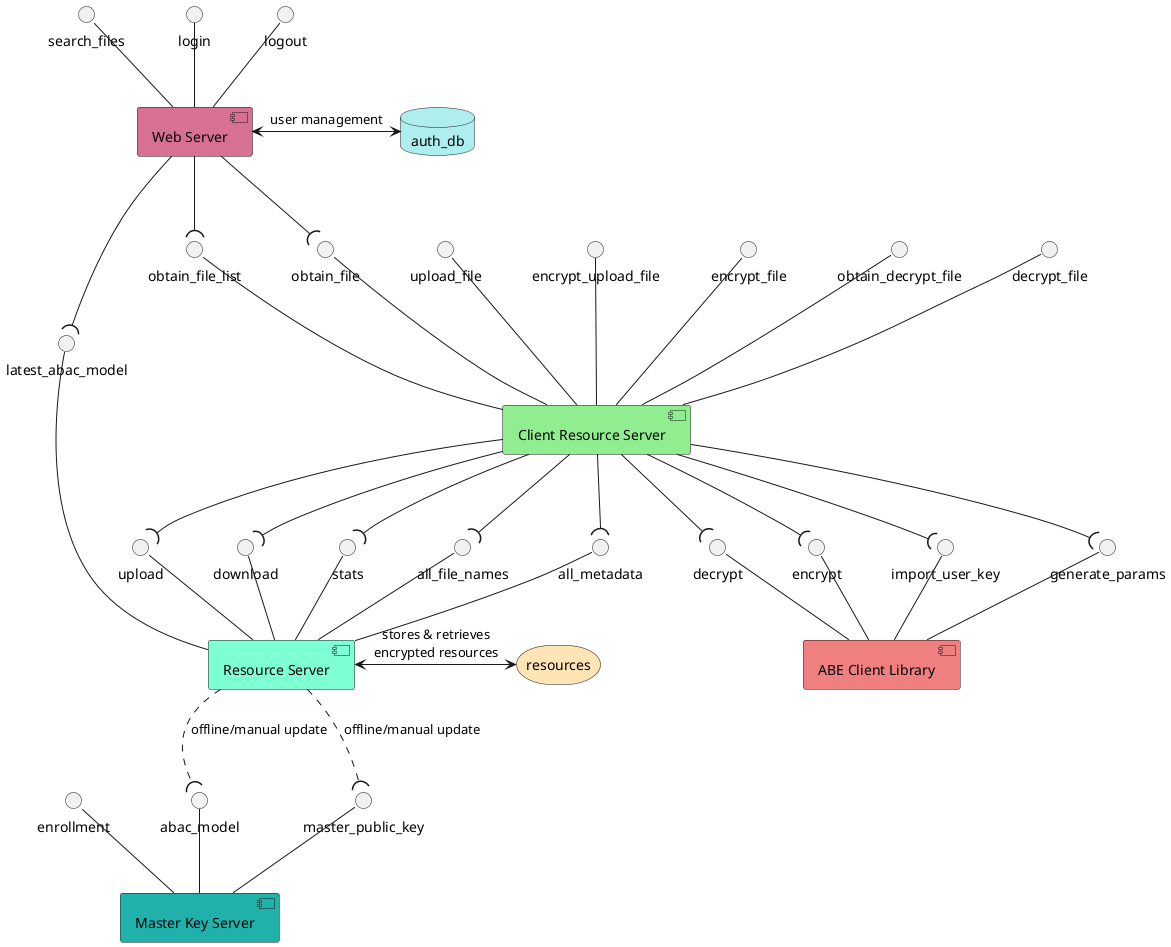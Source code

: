 @startuml
'define deployment entities
database auth_db #PaleTurquoise
storage resources #Moccasin

'define components
component [Resource Server] as rs #Aquamarine
component [Web Server] as ws #PaleVioletRed
component [Master Key Server] as mks #LightSeaGreen
component [Client Resource Server] as crs #LightGreen
component [ABE Client Library] as abecl #LightCoral

'define links to deployment entities
rs <-right-> resources: "stores & retrieves\nencrypted resources"
ws <-right-> auth_db: "user management"

'define interfaces for mks, rs & abecl
abac_model -- mks
enrollment -- mks
master_public_key -- mks
upload -- rs
download -- rs
stats -- rs
all_file_names -- rs
all_metadata -- rs
latest_abac_model -- rs
decrypt -- abecl
encrypt -- abecl
import_user_key -- abecl
generate_params -- abecl

'define use of interfaces for crs & rs
crs -down-( upload
crs -down-( download
crs -down-( stats
crs -down-( all_file_names
crs -down-( all_metadata
crs -down-( decrypt
crs -down-( encrypt
crs -down-( import_user_key
crs -down-( generate_params
rs ..( abac_model: "offline/manual update"
rs ..( master_public_key: "offline/manual update"

'define interfaces for crs & ws
obtain_file_list -- crs
upload_file -- crs
encrypt_upload_file -- crs
encrypt_file -- crs
obtain_file -- crs
obtain_decrypt_file -- crs
decrypt_file -- crs
search_files -- ws
login -- ws
logout -- ws

'define web server interface use
ws -down-( obtain_file_list
ws -down-( obtain_file
ws -down-( latest_abac_model

@enduml
